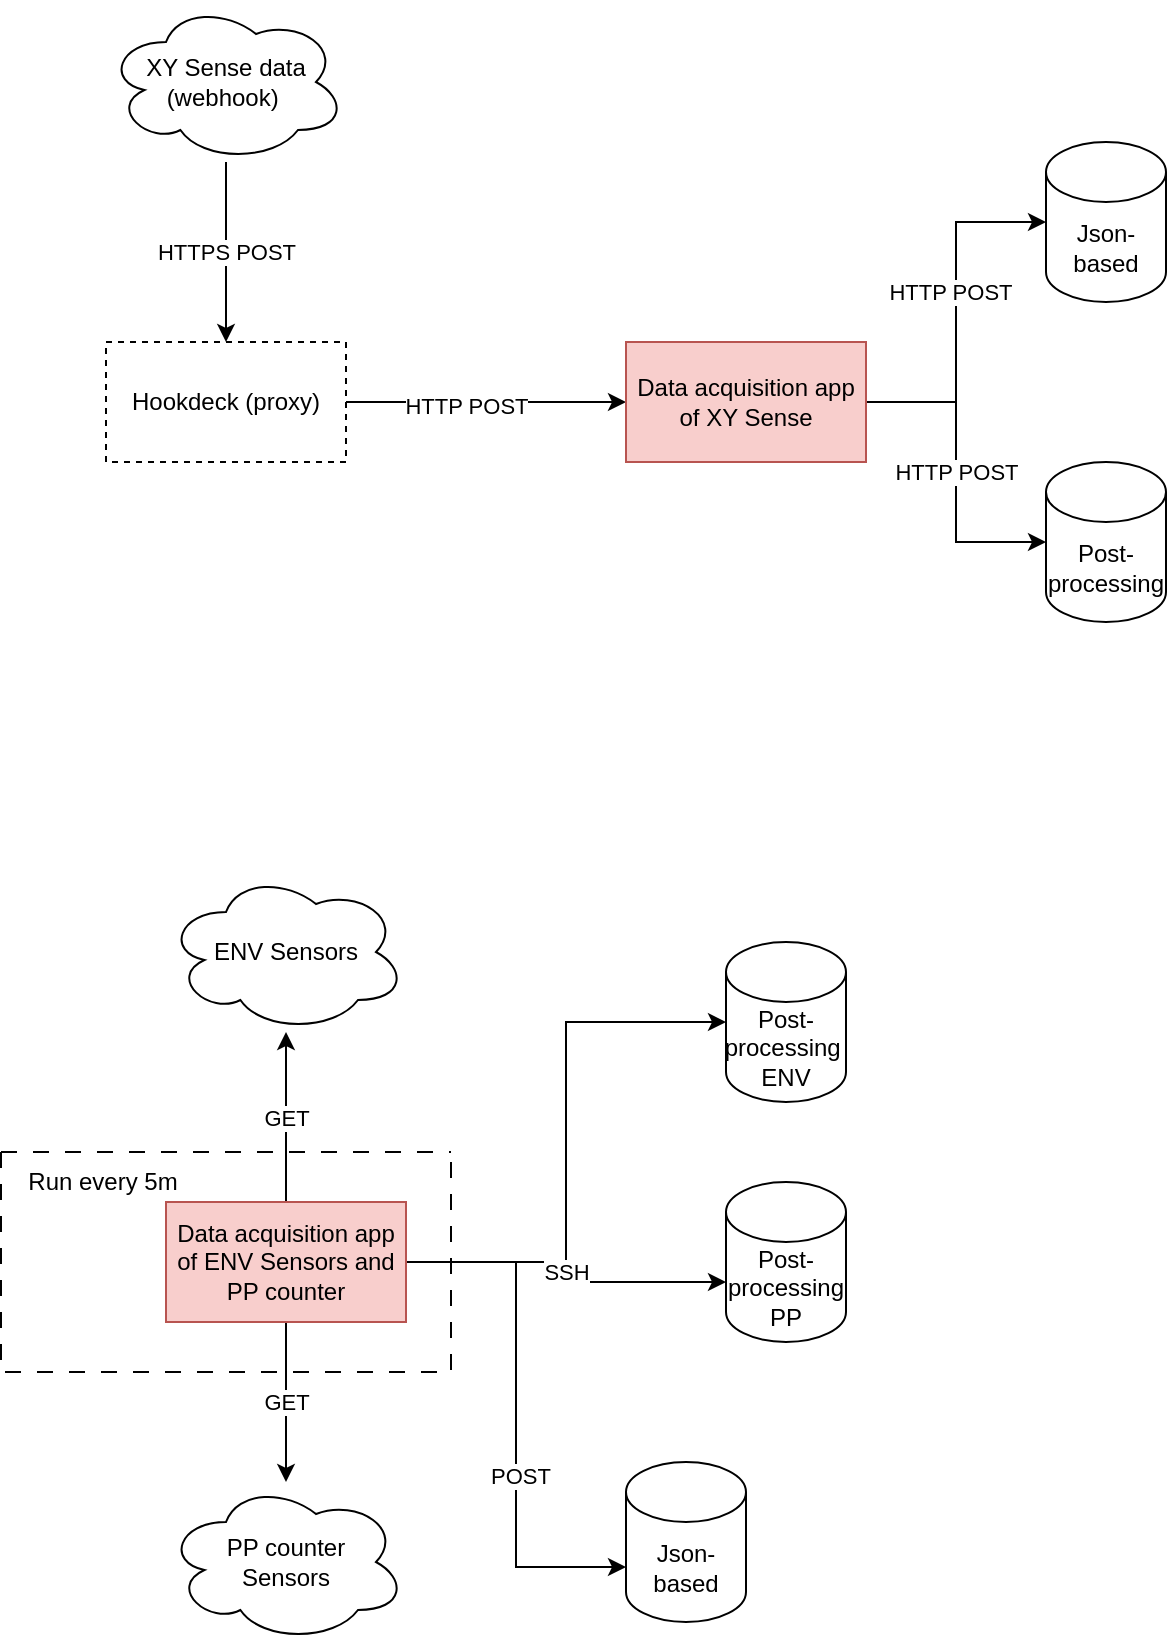 <mxfile version="21.0.2" type="github">
  <diagram name="Page-1" id="-qMcdj-vq9iIqYvRTq0A">
    <mxGraphModel dx="1434" dy="739" grid="1" gridSize="10" guides="1" tooltips="1" connect="1" arrows="1" fold="1" page="1" pageScale="1" pageWidth="827" pageHeight="1169" math="0" shadow="0">
      <root>
        <mxCell id="0" />
        <mxCell id="1" parent="0" />
        <mxCell id="XApRXDGFLxsoOQUHYLy--7" value="HTTPS POST" style="edgeStyle=orthogonalEdgeStyle;rounded=0;orthogonalLoop=1;jettySize=auto;html=1;" edge="1" parent="1" source="XApRXDGFLxsoOQUHYLy--2" target="XApRXDGFLxsoOQUHYLy--3">
          <mxGeometry relative="1" as="geometry">
            <Array as="points">
              <mxPoint x="180" y="270" />
              <mxPoint x="180" y="270" />
            </Array>
          </mxGeometry>
        </mxCell>
        <mxCell id="XApRXDGFLxsoOQUHYLy--2" value="XY Sense data&lt;br&gt;(webhook)&amp;nbsp;" style="ellipse;shape=cloud;whiteSpace=wrap;html=1;" vertex="1" parent="1">
          <mxGeometry x="120" y="150" width="120" height="80" as="geometry" />
        </mxCell>
        <mxCell id="XApRXDGFLxsoOQUHYLy--8" style="edgeStyle=orthogonalEdgeStyle;rounded=0;orthogonalLoop=1;jettySize=auto;html=1;exitX=1;exitY=0.5;exitDx=0;exitDy=0;" edge="1" parent="1" source="XApRXDGFLxsoOQUHYLy--3" target="XApRXDGFLxsoOQUHYLy--4">
          <mxGeometry relative="1" as="geometry" />
        </mxCell>
        <mxCell id="XApRXDGFLxsoOQUHYLy--9" value="HTTP POST" style="edgeLabel;html=1;align=center;verticalAlign=middle;resizable=0;points=[];" vertex="1" connectable="0" parent="XApRXDGFLxsoOQUHYLy--8">
          <mxGeometry x="-0.143" y="-2" relative="1" as="geometry">
            <mxPoint as="offset" />
          </mxGeometry>
        </mxCell>
        <mxCell id="XApRXDGFLxsoOQUHYLy--3" value="Hookdeck (proxy)" style="rounded=0;whiteSpace=wrap;html=1;dashed=1;" vertex="1" parent="1">
          <mxGeometry x="120" y="320" width="120" height="60" as="geometry" />
        </mxCell>
        <mxCell id="XApRXDGFLxsoOQUHYLy--10" style="edgeStyle=orthogonalEdgeStyle;rounded=0;orthogonalLoop=1;jettySize=auto;html=1;exitX=1;exitY=0.5;exitDx=0;exitDy=0;entryX=0;entryY=0.5;entryDx=0;entryDy=0;entryPerimeter=0;" edge="1" parent="1" source="XApRXDGFLxsoOQUHYLy--4" target="XApRXDGFLxsoOQUHYLy--5">
          <mxGeometry relative="1" as="geometry" />
        </mxCell>
        <mxCell id="XApRXDGFLxsoOQUHYLy--12" value="HTTP POST" style="edgeLabel;html=1;align=center;verticalAlign=middle;resizable=0;points=[];" vertex="1" connectable="0" parent="XApRXDGFLxsoOQUHYLy--10">
          <mxGeometry x="0.111" y="3" relative="1" as="geometry">
            <mxPoint as="offset" />
          </mxGeometry>
        </mxCell>
        <mxCell id="XApRXDGFLxsoOQUHYLy--11" value="HTTP POST" style="edgeStyle=orthogonalEdgeStyle;rounded=0;orthogonalLoop=1;jettySize=auto;html=1;entryX=0;entryY=0.5;entryDx=0;entryDy=0;entryPerimeter=0;" edge="1" parent="1" source="XApRXDGFLxsoOQUHYLy--4" target="XApRXDGFLxsoOQUHYLy--6">
          <mxGeometry relative="1" as="geometry" />
        </mxCell>
        <mxCell id="XApRXDGFLxsoOQUHYLy--4" value="Data acquisition app of XY Sense&lt;span id=&quot;docs-internal-guid-b963b6eb-7fff-16be-9583-7f025ff6ab10&quot;&gt;&lt;/span&gt;" style="rounded=0;whiteSpace=wrap;html=1;fillColor=#f8cecc;strokeColor=#b85450;" vertex="1" parent="1">
          <mxGeometry x="380" y="320" width="120" height="60" as="geometry" />
        </mxCell>
        <mxCell id="XApRXDGFLxsoOQUHYLy--5" value="Json-based" style="shape=cylinder3;whiteSpace=wrap;html=1;boundedLbl=1;backgroundOutline=1;size=15;" vertex="1" parent="1">
          <mxGeometry x="590" y="220" width="60" height="80" as="geometry" />
        </mxCell>
        <mxCell id="XApRXDGFLxsoOQUHYLy--6" value="Post-processing" style="shape=cylinder3;whiteSpace=wrap;html=1;boundedLbl=1;backgroundOutline=1;size=15;" vertex="1" parent="1">
          <mxGeometry x="590" y="380" width="60" height="80" as="geometry" />
        </mxCell>
        <mxCell id="XApRXDGFLxsoOQUHYLy--13" value="ENV Sensors" style="ellipse;shape=cloud;whiteSpace=wrap;html=1;" vertex="1" parent="1">
          <mxGeometry x="150" y="585" width="120" height="80" as="geometry" />
        </mxCell>
        <mxCell id="XApRXDGFLxsoOQUHYLy--14" value="PP counter&lt;br&gt;Sensors" style="ellipse;shape=cloud;whiteSpace=wrap;html=1;" vertex="1" parent="1">
          <mxGeometry x="150" y="890" width="120" height="80" as="geometry" />
        </mxCell>
        <mxCell id="XApRXDGFLxsoOQUHYLy--16" value="GET" style="edgeStyle=orthogonalEdgeStyle;rounded=0;orthogonalLoop=1;jettySize=auto;html=1;" edge="1" parent="1" source="XApRXDGFLxsoOQUHYLy--15" target="XApRXDGFLxsoOQUHYLy--13">
          <mxGeometry relative="1" as="geometry" />
        </mxCell>
        <mxCell id="XApRXDGFLxsoOQUHYLy--17" value="GET" style="edgeStyle=orthogonalEdgeStyle;rounded=0;orthogonalLoop=1;jettySize=auto;html=1;" edge="1" parent="1" source="XApRXDGFLxsoOQUHYLy--15" target="XApRXDGFLxsoOQUHYLy--14">
          <mxGeometry relative="1" as="geometry" />
        </mxCell>
        <mxCell id="XApRXDGFLxsoOQUHYLy--26" style="edgeStyle=orthogonalEdgeStyle;rounded=0;orthogonalLoop=1;jettySize=auto;html=1;entryX=0;entryY=0.5;entryDx=0;entryDy=0;entryPerimeter=0;" edge="1" parent="1" source="XApRXDGFLxsoOQUHYLy--15" target="XApRXDGFLxsoOQUHYLy--23">
          <mxGeometry relative="1" as="geometry" />
        </mxCell>
        <mxCell id="XApRXDGFLxsoOQUHYLy--27" value="SSH" style="edgeStyle=orthogonalEdgeStyle;rounded=0;orthogonalLoop=1;jettySize=auto;html=1;" edge="1" parent="1" source="XApRXDGFLxsoOQUHYLy--15" target="XApRXDGFLxsoOQUHYLy--24">
          <mxGeometry relative="1" as="geometry">
            <Array as="points">
              <mxPoint x="350" y="780" />
              <mxPoint x="350" y="790" />
            </Array>
          </mxGeometry>
        </mxCell>
        <mxCell id="XApRXDGFLxsoOQUHYLy--28" style="edgeStyle=orthogonalEdgeStyle;rounded=0;orthogonalLoop=1;jettySize=auto;html=1;entryX=0;entryY=0;entryDx=0;entryDy=52.5;entryPerimeter=0;" edge="1" parent="1" source="XApRXDGFLxsoOQUHYLy--15" target="XApRXDGFLxsoOQUHYLy--25">
          <mxGeometry relative="1" as="geometry" />
        </mxCell>
        <mxCell id="XApRXDGFLxsoOQUHYLy--29" value="POST" style="edgeLabel;html=1;align=center;verticalAlign=middle;resizable=0;points=[];" vertex="1" connectable="0" parent="XApRXDGFLxsoOQUHYLy--28">
          <mxGeometry x="0.234" y="2" relative="1" as="geometry">
            <mxPoint as="offset" />
          </mxGeometry>
        </mxCell>
        <mxCell id="XApRXDGFLxsoOQUHYLy--15" value="Data acquisition app of ENV Sensors and PP counter" style="rounded=0;whiteSpace=wrap;html=1;fillColor=#f8cecc;strokeColor=#b85450;" vertex="1" parent="1">
          <mxGeometry x="150" y="750" width="120" height="60" as="geometry" />
        </mxCell>
        <mxCell id="XApRXDGFLxsoOQUHYLy--18" value="" style="swimlane;startSize=0;dashed=1;dashPattern=8 8;" vertex="1" parent="1">
          <mxGeometry x="67.5" y="725" width="225" height="110" as="geometry" />
        </mxCell>
        <mxCell id="XApRXDGFLxsoOQUHYLy--20" value="Run every 5m" style="text;html=1;align=center;verticalAlign=middle;resizable=0;points=[];autosize=1;strokeColor=none;fillColor=none;" vertex="1" parent="XApRXDGFLxsoOQUHYLy--18">
          <mxGeometry width="100" height="30" as="geometry" />
        </mxCell>
        <mxCell id="XApRXDGFLxsoOQUHYLy--23" value="Post-processing&amp;nbsp;&lt;br&gt;ENV" style="shape=cylinder3;whiteSpace=wrap;html=1;boundedLbl=1;backgroundOutline=1;size=15;" vertex="1" parent="1">
          <mxGeometry x="430" y="620" width="60" height="80" as="geometry" />
        </mxCell>
        <mxCell id="XApRXDGFLxsoOQUHYLy--24" value="Post-processing PP" style="shape=cylinder3;whiteSpace=wrap;html=1;boundedLbl=1;backgroundOutline=1;size=15;" vertex="1" parent="1">
          <mxGeometry x="430" y="740" width="60" height="80" as="geometry" />
        </mxCell>
        <mxCell id="XApRXDGFLxsoOQUHYLy--25" value="Json-based" style="shape=cylinder3;whiteSpace=wrap;html=1;boundedLbl=1;backgroundOutline=1;size=15;" vertex="1" parent="1">
          <mxGeometry x="380" y="880" width="60" height="80" as="geometry" />
        </mxCell>
      </root>
    </mxGraphModel>
  </diagram>
</mxfile>
